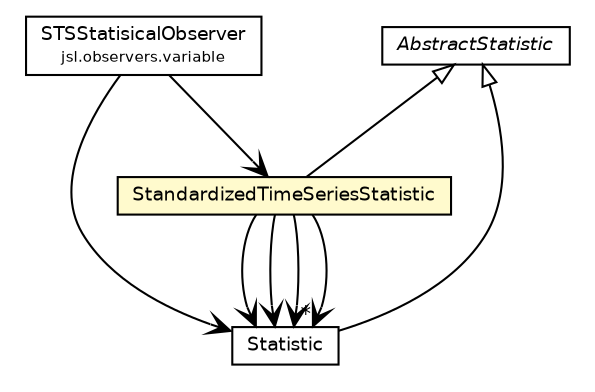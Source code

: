 #!/usr/local/bin/dot
#
# Class diagram 
# Generated by UMLGraph version 5.4 (http://www.umlgraph.org/)
#

digraph G {
	edge [fontname="Helvetica",fontsize=10,labelfontname="Helvetica",labelfontsize=10];
	node [fontname="Helvetica",fontsize=10,shape=plaintext];
	nodesep=0.25;
	ranksep=0.5;
	// jsl.observers.variable.STSStatisicalObserver
	c208040 [label=<<table title="jsl.observers.variable.STSStatisicalObserver" border="0" cellborder="1" cellspacing="0" cellpadding="2" port="p" href="../../observers/variable/STSStatisicalObserver.html">
		<tr><td><table border="0" cellspacing="0" cellpadding="1">
<tr><td align="center" balign="center"> STSStatisicalObserver </td></tr>
<tr><td align="center" balign="center"><font point-size="7.0"> jsl.observers.variable </font></td></tr>
		</table></td></tr>
		</table>>, URL="../../observers/variable/STSStatisicalObserver.html", fontname="Helvetica", fontcolor="black", fontsize=9.0];
	// jsl.utilities.statistic.Statistic
	c208183 [label=<<table title="jsl.utilities.statistic.Statistic" border="0" cellborder="1" cellspacing="0" cellpadding="2" port="p" href="./Statistic.html">
		<tr><td><table border="0" cellspacing="0" cellpadding="1">
<tr><td align="center" balign="center"> Statistic </td></tr>
		</table></td></tr>
		</table>>, URL="./Statistic.html", fontname="Helvetica", fontcolor="black", fontsize=9.0];
	// jsl.utilities.statistic.StandardizedTimeSeriesStatistic
	c208184 [label=<<table title="jsl.utilities.statistic.StandardizedTimeSeriesStatistic" border="0" cellborder="1" cellspacing="0" cellpadding="2" port="p" bgcolor="lemonChiffon" href="./StandardizedTimeSeriesStatistic.html">
		<tr><td><table border="0" cellspacing="0" cellpadding="1">
<tr><td align="center" balign="center"> StandardizedTimeSeriesStatistic </td></tr>
		</table></td></tr>
		</table>>, URL="./StandardizedTimeSeriesStatistic.html", fontname="Helvetica", fontcolor="black", fontsize=9.0];
	// jsl.utilities.statistic.AbstractStatistic
	c208197 [label=<<table title="jsl.utilities.statistic.AbstractStatistic" border="0" cellborder="1" cellspacing="0" cellpadding="2" port="p" href="./AbstractStatistic.html">
		<tr><td><table border="0" cellspacing="0" cellpadding="1">
<tr><td align="center" balign="center"><font face="Helvetica-Oblique"> AbstractStatistic </font></td></tr>
		</table></td></tr>
		</table>>, URL="./AbstractStatistic.html", fontname="Helvetica", fontcolor="black", fontsize=9.0];
	//jsl.utilities.statistic.Statistic extends jsl.utilities.statistic.AbstractStatistic
	c208197:p -> c208183:p [dir=back,arrowtail=empty];
	//jsl.utilities.statistic.StandardizedTimeSeriesStatistic extends jsl.utilities.statistic.AbstractStatistic
	c208197:p -> c208184:p [dir=back,arrowtail=empty];
	// jsl.observers.variable.STSStatisicalObserver NAVASSOC jsl.utilities.statistic.StandardizedTimeSeriesStatistic
	c208040:p -> c208184:p [taillabel="", label="", headlabel="", fontname="Helvetica", fontcolor="black", fontsize=10.0, color="black", arrowhead=open];
	// jsl.observers.variable.STSStatisicalObserver NAVASSOC jsl.utilities.statistic.Statistic
	c208040:p -> c208183:p [taillabel="", label="", headlabel="", fontname="Helvetica", fontcolor="black", fontsize=10.0, color="black", arrowhead=open];
	// jsl.utilities.statistic.StandardizedTimeSeriesStatistic NAVASSOC jsl.utilities.statistic.Statistic
	c208184:p -> c208183:p [taillabel="", label="", headlabel="", fontname="Helvetica", fontcolor="black", fontsize=10.0, color="black", arrowhead=open];
	// jsl.utilities.statistic.StandardizedTimeSeriesStatistic NAVASSOC jsl.utilities.statistic.Statistic
	c208184:p -> c208183:p [taillabel="", label="", headlabel="", fontname="Helvetica", fontcolor="black", fontsize=10.0, color="black", arrowhead=open];
	// jsl.utilities.statistic.StandardizedTimeSeriesStatistic NAVASSOC jsl.utilities.statistic.Statistic
	c208184:p -> c208183:p [taillabel="", label="", headlabel="", fontname="Helvetica", fontcolor="black", fontsize=10.0, color="black", arrowhead=open];
	// jsl.utilities.statistic.StandardizedTimeSeriesStatistic NAVASSOC jsl.utilities.statistic.Statistic
	c208184:p -> c208183:p [taillabel="", label="", headlabel="*", fontname="Helvetica", fontcolor="black", fontsize=10.0, color="black", arrowhead=open];
}

